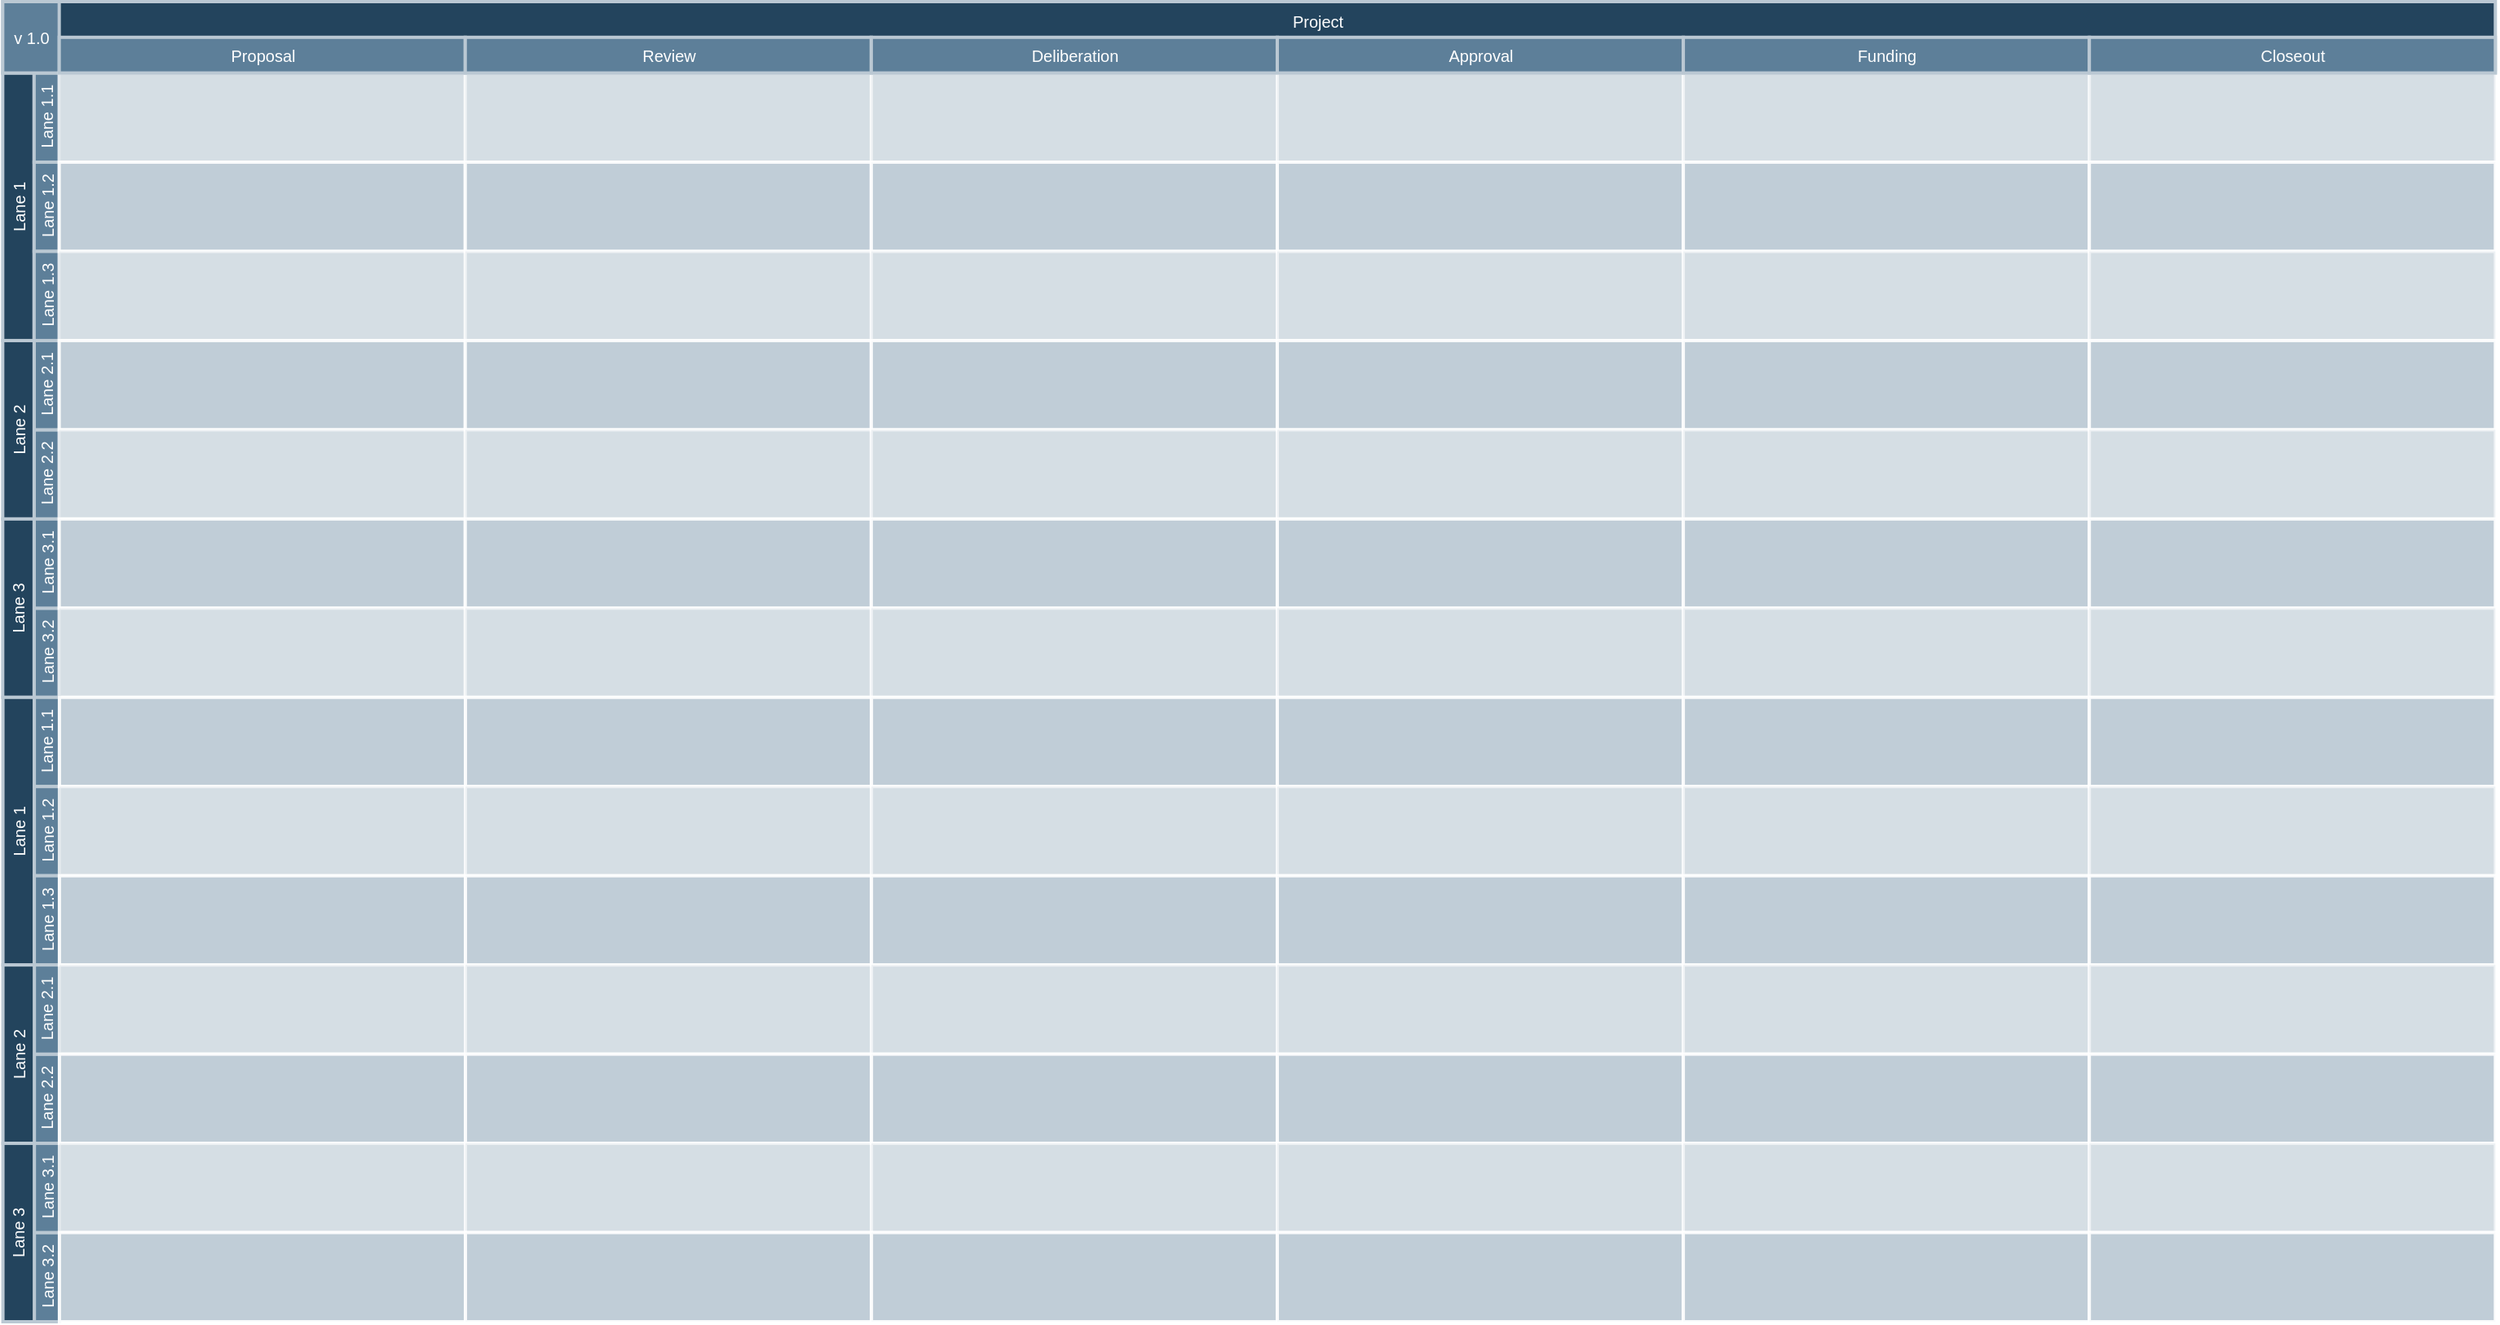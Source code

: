 <mxfile version="24.7.10">
  <diagram id="6a731a19-8d31-9384-78a2-239565b7b9f0" name="Page-1">
    <mxGraphModel dx="3460" dy="1936" grid="1" gridSize="10" guides="1" tooltips="1" connect="1" arrows="1" fold="1" page="1" pageScale="1" pageWidth="1600" pageHeight="900" background="none" math="0" shadow="0">
      <root>
        <mxCell id="0" />
        <mxCell id="1" parent="0" />
        <mxCell id="11IpipOqJez2AS0h7bXD-445" value="" style="group;fontSize=10;" vertex="1" connectable="0" parent="1">
          <mxGeometry x="-1570.33" y="-840" width="1529.11" height="810" as="geometry" />
        </mxCell>
        <mxCell id="56" value="Project&#xa;" style="strokeColor=#BAC8D3;fillColor=#23445D;fontSize=10;strokeWidth=2;fontFamily=Helvetica;html=1;fontColor=#FFFFFF;fontStyle=0;spacingBottom=8;spacingRight=0;spacingLeft=83;" parent="11IpipOqJez2AS0h7bXD-445" vertex="1">
          <mxGeometry width="1528.982" height="43.784" as="geometry" />
        </mxCell>
        <mxCell id="57" value="Lane 1" style="strokeColor=#BAC8D3;fillColor=#23445D;fontSize=10;strokeWidth=2;horizontal=0;fontFamily=Helvetica;html=1;fontColor=#FFFFFF;fontStyle=0" parent="11IpipOqJez2AS0h7bXD-445" vertex="1">
          <mxGeometry y="43.784" width="19.257" height="164.189" as="geometry" />
        </mxCell>
        <mxCell id="58" value="Lane 1.1" style="strokeColor=#BAC8D3;fillColor=#5d7f99;fontSize=10;strokeWidth=2;horizontal=0;fontFamily=Helvetica;html=1;labelBackgroundColor=none;fontColor=#FFFFFF;" parent="11IpipOqJez2AS0h7bXD-445" vertex="1">
          <mxGeometry x="19.257" y="43.784" width="15.405" height="54.73" as="geometry" />
        </mxCell>
        <mxCell id="59" value="v 1.0" style="strokeColor=#BAC8D3;fillColor=#5d7f99;fontSize=10;strokeWidth=2;fontFamily=Helvetica;html=1;labelBackgroundColor=none;fontColor=#FFFFFF;" parent="11IpipOqJez2AS0h7bXD-445" vertex="1">
          <mxGeometry width="34.662" height="43.784" as="geometry" />
        </mxCell>
        <mxCell id="60" value="Lane 1.2" style="strokeColor=#BAC8D3;fillColor=#5d7f99;fontSize=10;strokeWidth=2;horizontal=0;fontFamily=Helvetica;html=1;labelBackgroundColor=none;fontColor=#FFFFFF;" parent="11IpipOqJez2AS0h7bXD-445" vertex="1">
          <mxGeometry x="19.257" y="98.514" width="15.405" height="54.73" as="geometry" />
        </mxCell>
        <mxCell id="61" value="Lane 1.3" style="strokeColor=#BAC8D3;fillColor=#5d7f99;fontSize=10;strokeWidth=2;horizontal=0;fontFamily=Helvetica;html=1;labelBackgroundColor=none;fontColor=#FFFFFF;" parent="11IpipOqJez2AS0h7bXD-445" vertex="1">
          <mxGeometry x="19.257" y="153.243" width="15.405" height="54.73" as="geometry" />
        </mxCell>
        <mxCell id="62" value="Lane 2.2" style="strokeColor=#BAC8D3;fillColor=#5d7f99;fontSize=10;strokeWidth=2;horizontal=0;fontFamily=Helvetica;html=1;labelBackgroundColor=none;fontColor=#FFFFFF;" parent="11IpipOqJez2AS0h7bXD-445" vertex="1">
          <mxGeometry x="19.257" y="262.703" width="15.405" height="54.73" as="geometry" />
        </mxCell>
        <mxCell id="63" value="Lane 2.1" style="strokeColor=#BAC8D3;fillColor=#5d7f99;fontSize=10;strokeWidth=2;horizontal=0;fontFamily=Helvetica;html=1;labelBackgroundColor=none;fontColor=#FFFFFF;" parent="11IpipOqJez2AS0h7bXD-445" vertex="1">
          <mxGeometry x="19.257" y="207.973" width="15.405" height="54.73" as="geometry" />
        </mxCell>
        <mxCell id="64" value="Lane 2" style="strokeColor=#BAC8D3;fillColor=#23445D;fontSize=10;strokeWidth=2;horizontal=0;fontFamily=Helvetica;html=1;fontColor=#FFFFFF;fontStyle=0" parent="11IpipOqJez2AS0h7bXD-445" vertex="1">
          <mxGeometry y="207.973" width="19.257" height="109.459" as="geometry" />
        </mxCell>
        <mxCell id="65" value="Lane 3.2" style="strokeColor=#BAC8D3;fillColor=#5d7f99;fontSize=10;strokeWidth=2;horizontal=0;fontFamily=Helvetica;html=1;labelBackgroundColor=none;fontColor=#FFFFFF;" parent="11IpipOqJez2AS0h7bXD-445" vertex="1">
          <mxGeometry x="19.257" y="372.162" width="15.405" height="54.73" as="geometry" />
        </mxCell>
        <mxCell id="66" value="Lane 3.1" style="strokeColor=#BAC8D3;fillColor=#5d7f99;fontSize=10;strokeWidth=2;horizontal=0;fontFamily=Helvetica;html=1;labelBackgroundColor=none;fontColor=#FFFFFF;" parent="11IpipOqJez2AS0h7bXD-445" vertex="1">
          <mxGeometry x="19.257" y="317.432" width="15.405" height="54.73" as="geometry" />
        </mxCell>
        <mxCell id="67" value="Lane 3" style="strokeColor=#BAC8D3;fillColor=#23445D;fontSize=10;strokeWidth=2;horizontal=0;fontFamily=Helvetica;html=1;fontColor=#FFFFFF;fontStyle=0" parent="11IpipOqJez2AS0h7bXD-445" vertex="1">
          <mxGeometry y="317.432" width="19.257" height="109.459" as="geometry" />
        </mxCell>
        <mxCell id="68" value="" style="strokeColor=#FFFFFF;fillColor=#BAC8D3;fontSize=10;strokeWidth=2;fontFamily=Helvetica;html=1;opacity=60;" parent="11IpipOqJez2AS0h7bXD-445" vertex="1">
          <mxGeometry x="34.662" y="43.784" width="249.053" height="54.73" as="geometry" />
        </mxCell>
        <mxCell id="69" value="" style="strokeColor=#FFFFFF;fillColor=#BAC8D3;fontSize=10;strokeWidth=2;fontFamily=Helvetica;html=1;opacity=90;" parent="11IpipOqJez2AS0h7bXD-445" vertex="1">
          <mxGeometry x="34.662" y="98.514" width="249.053" height="54.73" as="geometry" />
        </mxCell>
        <mxCell id="70" value="" style="strokeColor=#FFFFFF;fillColor=#BAC8D3;fontSize=10;strokeWidth=2;fontFamily=Helvetica;html=1;opacity=60;" parent="11IpipOqJez2AS0h7bXD-445" vertex="1">
          <mxGeometry x="34.662" y="153.243" width="249.053" height="54.73" as="geometry" />
        </mxCell>
        <mxCell id="71" value="" style="strokeColor=#FFFFFF;fillColor=#BAC8D3;fontSize=10;strokeWidth=2;fontFamily=Helvetica;html=1;opacity=90;" parent="11IpipOqJez2AS0h7bXD-445" vertex="1">
          <mxGeometry x="34.662" y="207.973" width="249.053" height="54.73" as="geometry" />
        </mxCell>
        <mxCell id="72" value="" style="strokeColor=#FFFFFF;fillColor=#BAC8D3;fontSize=10;strokeWidth=2;fontFamily=Helvetica;html=1;opacity=60;" parent="11IpipOqJez2AS0h7bXD-445" vertex="1">
          <mxGeometry x="34.662" y="262.703" width="249.053" height="54.73" as="geometry" />
        </mxCell>
        <mxCell id="73" value="" style="strokeColor=#FFFFFF;fillColor=#BAC8D3;fontSize=10;strokeWidth=2;fontFamily=Helvetica;html=1;opacity=90;" parent="11IpipOqJez2AS0h7bXD-445" vertex="1">
          <mxGeometry x="34.662" y="317.432" width="249.053" height="54.73" as="geometry" />
        </mxCell>
        <mxCell id="74" value="" style="strokeColor=#FFFFFF;fillColor=#BAC8D3;fontSize=10;strokeWidth=2;fontFamily=Helvetica;html=1;opacity=60;" parent="11IpipOqJez2AS0h7bXD-445" vertex="1">
          <mxGeometry x="34.662" y="372.162" width="249.053" height="54.73" as="geometry" />
        </mxCell>
        <mxCell id="75" value="" style="strokeColor=#FFFFFF;fillColor=#BAC8D3;fontSize=10;strokeWidth=2;fontFamily=Helvetica;html=1;opacity=60;" parent="11IpipOqJez2AS0h7bXD-445" vertex="1">
          <mxGeometry x="283.715" y="43.784" width="249.182" height="54.73" as="geometry" />
        </mxCell>
        <mxCell id="76" value="" style="strokeColor=#FFFFFF;fillColor=#BAC8D3;fontSize=10;strokeWidth=2;fontFamily=Helvetica;html=1;opacity=90;" parent="11IpipOqJez2AS0h7bXD-445" vertex="1">
          <mxGeometry x="283.715" y="98.514" width="249.053" height="54.73" as="geometry" />
        </mxCell>
        <mxCell id="77" value="" style="strokeColor=#FFFFFF;fillColor=#BAC8D3;fontSize=10;strokeWidth=2;fontFamily=Helvetica;html=1;opacity=60;" parent="11IpipOqJez2AS0h7bXD-445" vertex="1">
          <mxGeometry x="283.715" y="153.243" width="249.053" height="54.73" as="geometry" />
        </mxCell>
        <mxCell id="78" value="" style="strokeColor=#FFFFFF;fillColor=#BAC8D3;fontSize=10;strokeWidth=2;fontFamily=Helvetica;html=1;opacity=90;" parent="11IpipOqJez2AS0h7bXD-445" vertex="1">
          <mxGeometry x="283.715" y="207.973" width="249.053" height="54.73" as="geometry" />
        </mxCell>
        <mxCell id="79" value="" style="strokeColor=#FFFFFF;fillColor=#BAC8D3;fontSize=10;strokeWidth=2;fontFamily=Helvetica;html=1;opacity=60;" parent="11IpipOqJez2AS0h7bXD-445" vertex="1">
          <mxGeometry x="283.715" y="262.703" width="249.053" height="54.73" as="geometry" />
        </mxCell>
        <mxCell id="80" value="" style="strokeColor=#FFFFFF;fillColor=#BAC8D3;fontSize=10;strokeWidth=2;fontFamily=Helvetica;html=1;opacity=90;" parent="11IpipOqJez2AS0h7bXD-445" vertex="1">
          <mxGeometry x="283.715" y="317.432" width="249.053" height="54.73" as="geometry" />
        </mxCell>
        <mxCell id="81" value="" style="strokeColor=#FFFFFF;fillColor=#BAC8D3;fontSize=10;strokeWidth=2;fontFamily=Helvetica;html=1;opacity=60;fontStyle=4" parent="11IpipOqJez2AS0h7bXD-445" vertex="1">
          <mxGeometry x="283.715" y="372.162" width="249.053" height="54.73" as="geometry" />
        </mxCell>
        <mxCell id="82" value="" style="strokeColor=#FFFFFF;fillColor=#BAC8D3;fontSize=10;strokeWidth=2;fontFamily=Helvetica;html=1;opacity=60;" parent="11IpipOqJez2AS0h7bXD-445" vertex="1">
          <mxGeometry x="532.769" y="43.784" width="249.182" height="54.73" as="geometry" />
        </mxCell>
        <mxCell id="83" value="" style="strokeColor=#FFFFFF;fillColor=#BAC8D3;fontSize=10;strokeWidth=2;fontFamily=Helvetica;html=1;opacity=90;" parent="11IpipOqJez2AS0h7bXD-445" vertex="1">
          <mxGeometry x="532.769" y="98.514" width="249.053" height="54.73" as="geometry" />
        </mxCell>
        <mxCell id="84" value="" style="strokeColor=#FFFFFF;fillColor=#BAC8D3;fontSize=10;strokeWidth=2;fontFamily=Helvetica;html=1;opacity=60;" parent="11IpipOqJez2AS0h7bXD-445" vertex="1">
          <mxGeometry x="532.769" y="153.243" width="249.053" height="54.73" as="geometry" />
        </mxCell>
        <mxCell id="85" value="" style="strokeColor=#FFFFFF;fillColor=#BAC8D3;fontSize=10;strokeWidth=2;fontFamily=Helvetica;html=1;opacity=90;" parent="11IpipOqJez2AS0h7bXD-445" vertex="1">
          <mxGeometry x="532.769" y="207.973" width="249.053" height="54.73" as="geometry" />
        </mxCell>
        <mxCell id="86" value="" style="strokeColor=#FFFFFF;fillColor=#BAC8D3;fontSize=10;strokeWidth=2;fontFamily=Helvetica;html=1;opacity=60;" parent="11IpipOqJez2AS0h7bXD-445" vertex="1">
          <mxGeometry x="532.769" y="262.703" width="249.053" height="54.73" as="geometry" />
        </mxCell>
        <mxCell id="87" value="" style="strokeColor=#FFFFFF;fillColor=#BAC8D3;fontSize=10;strokeWidth=2;fontFamily=Helvetica;html=1;opacity=90;" parent="11IpipOqJez2AS0h7bXD-445" vertex="1">
          <mxGeometry x="532.769" y="317.432" width="249.053" height="54.73" as="geometry" />
        </mxCell>
        <mxCell id="88" value="" style="strokeColor=#FFFFFF;fillColor=#BAC8D3;fontSize=10;strokeWidth=2;fontFamily=Helvetica;html=1;opacity=60;fontStyle=4" parent="11IpipOqJez2AS0h7bXD-445" vertex="1">
          <mxGeometry x="532.769" y="372.162" width="249.053" height="54.73" as="geometry" />
        </mxCell>
        <mxCell id="140" value="" style="group;fontSize=10;" parent="11IpipOqJez2AS0h7bXD-445" vertex="1" connectable="0">
          <mxGeometry x="34.662" y="21.892" width="249.053" height="21.892" as="geometry" />
        </mxCell>
        <mxCell id="141" value="Proposal" style="strokeColor=#BAC8D3;fillColor=#5d7f99;fontSize=10;strokeWidth=2;fontFamily=Helvetica;html=1;labelBackgroundColor=none;fontColor=#FFFFFF;" parent="140" vertex="1">
          <mxGeometry width="249.053" height="21.892" as="geometry" />
        </mxCell>
        <mxCell id="142" value="Review" style="strokeColor=#BAC8D3;fillColor=#5d7f99;fontSize=10;strokeWidth=2;fontFamily=Helvetica;html=1;labelBackgroundColor=none;fontColor=#FFFFFF;" parent="140" vertex="1">
          <mxGeometry x="249.053" width="249.053" height="21.892" as="geometry" />
        </mxCell>
        <mxCell id="143" value="Deliberation" style="strokeColor=#BAC8D3;fillColor=#5d7f99;fontSize=10;strokeWidth=2;fontFamily=Helvetica;html=1;labelBackgroundColor=none;fontColor=#FFFFFF;" parent="140" vertex="1">
          <mxGeometry x="498.106" width="249.053" height="21.892" as="geometry" />
        </mxCell>
        <mxCell id="11IpipOqJez2AS0h7bXD-148" value="Lane 1" style="strokeColor=#BAC8D3;fillColor=#23445D;fontSize=10;strokeWidth=2;horizontal=0;fontFamily=Helvetica;html=1;fontColor=#FFFFFF;fontStyle=0" vertex="1" parent="11IpipOqJez2AS0h7bXD-445">
          <mxGeometry x="0.127" y="426.892" width="19.257" height="164.189" as="geometry" />
        </mxCell>
        <mxCell id="11IpipOqJez2AS0h7bXD-149" value="Lane 1.1" style="strokeColor=#BAC8D3;fillColor=#5d7f99;fontSize=10;strokeWidth=2;horizontal=0;fontFamily=Helvetica;html=1;labelBackgroundColor=none;fontColor=#FFFFFF;" vertex="1" parent="11IpipOqJez2AS0h7bXD-445">
          <mxGeometry x="19.384" y="426.892" width="15.405" height="54.73" as="geometry" />
        </mxCell>
        <mxCell id="11IpipOqJez2AS0h7bXD-151" value="Lane 1.2" style="strokeColor=#BAC8D3;fillColor=#5d7f99;fontSize=10;strokeWidth=2;horizontal=0;fontFamily=Helvetica;html=1;labelBackgroundColor=none;fontColor=#FFFFFF;" vertex="1" parent="11IpipOqJez2AS0h7bXD-445">
          <mxGeometry x="19.384" y="481.622" width="15.405" height="54.73" as="geometry" />
        </mxCell>
        <mxCell id="11IpipOqJez2AS0h7bXD-152" value="Lane 1.3" style="strokeColor=#BAC8D3;fillColor=#5d7f99;fontSize=10;strokeWidth=2;horizontal=0;fontFamily=Helvetica;html=1;labelBackgroundColor=none;fontColor=#FFFFFF;" vertex="1" parent="11IpipOqJez2AS0h7bXD-445">
          <mxGeometry x="19.384" y="536.351" width="15.405" height="54.73" as="geometry" />
        </mxCell>
        <mxCell id="11IpipOqJez2AS0h7bXD-153" value="Lane 2.2" style="strokeColor=#BAC8D3;fillColor=#5d7f99;fontSize=10;strokeWidth=2;horizontal=0;fontFamily=Helvetica;html=1;labelBackgroundColor=none;fontColor=#FFFFFF;" vertex="1" parent="11IpipOqJez2AS0h7bXD-445">
          <mxGeometry x="19.384" y="645.811" width="15.405" height="54.73" as="geometry" />
        </mxCell>
        <mxCell id="11IpipOqJez2AS0h7bXD-154" value="Lane 2.1" style="strokeColor=#BAC8D3;fillColor=#5d7f99;fontSize=10;strokeWidth=2;horizontal=0;fontFamily=Helvetica;html=1;labelBackgroundColor=none;fontColor=#FFFFFF;" vertex="1" parent="11IpipOqJez2AS0h7bXD-445">
          <mxGeometry x="19.384" y="591.081" width="15.405" height="54.73" as="geometry" />
        </mxCell>
        <mxCell id="11IpipOqJez2AS0h7bXD-155" value="Lane 2" style="strokeColor=#BAC8D3;fillColor=#23445D;fontSize=10;strokeWidth=2;horizontal=0;fontFamily=Helvetica;html=1;fontColor=#FFFFFF;fontStyle=0" vertex="1" parent="11IpipOqJez2AS0h7bXD-445">
          <mxGeometry x="0.127" y="591.081" width="19.257" height="109.459" as="geometry" />
        </mxCell>
        <mxCell id="11IpipOqJez2AS0h7bXD-156" value="Lane 3.2" style="strokeColor=#BAC8D3;fillColor=#5d7f99;fontSize=10;strokeWidth=2;horizontal=0;fontFamily=Helvetica;html=1;labelBackgroundColor=none;fontColor=#FFFFFF;" vertex="1" parent="11IpipOqJez2AS0h7bXD-445">
          <mxGeometry x="19.384" y="755.27" width="15.405" height="54.73" as="geometry" />
        </mxCell>
        <mxCell id="11IpipOqJez2AS0h7bXD-157" value="Lane 3.1" style="strokeColor=#BAC8D3;fillColor=#5d7f99;fontSize=10;strokeWidth=2;horizontal=0;fontFamily=Helvetica;html=1;labelBackgroundColor=none;fontColor=#FFFFFF;" vertex="1" parent="11IpipOqJez2AS0h7bXD-445">
          <mxGeometry x="19.384" y="700.541" width="15.405" height="54.73" as="geometry" />
        </mxCell>
        <mxCell id="11IpipOqJez2AS0h7bXD-158" value="Lane 3" style="strokeColor=#BAC8D3;fillColor=#23445D;fontSize=10;strokeWidth=2;horizontal=0;fontFamily=Helvetica;html=1;fontColor=#FFFFFF;fontStyle=0" vertex="1" parent="11IpipOqJez2AS0h7bXD-445">
          <mxGeometry x="0.127" y="700.541" width="19.257" height="109.459" as="geometry" />
        </mxCell>
        <mxCell id="11IpipOqJez2AS0h7bXD-159" value="" style="strokeColor=#FFFFFF;fillColor=#BAC8D3;fontSize=10;strokeWidth=2;fontFamily=Helvetica;html=1;opacity=60;" vertex="1" parent="11IpipOqJez2AS0h7bXD-445">
          <mxGeometry x="781.822" y="43.784" width="249.053" height="54.73" as="geometry" />
        </mxCell>
        <mxCell id="11IpipOqJez2AS0h7bXD-160" value="" style="strokeColor=#FFFFFF;fillColor=#BAC8D3;fontSize=10;strokeWidth=2;fontFamily=Helvetica;html=1;opacity=90;" vertex="1" parent="11IpipOqJez2AS0h7bXD-445">
          <mxGeometry x="781.822" y="98.514" width="249.053" height="54.73" as="geometry" />
        </mxCell>
        <mxCell id="11IpipOqJez2AS0h7bXD-161" value="" style="strokeColor=#FFFFFF;fillColor=#BAC8D3;fontSize=10;strokeWidth=2;fontFamily=Helvetica;html=1;opacity=60;" vertex="1" parent="11IpipOqJez2AS0h7bXD-445">
          <mxGeometry x="781.822" y="153.243" width="249.053" height="54.73" as="geometry" />
        </mxCell>
        <mxCell id="11IpipOqJez2AS0h7bXD-162" value="" style="strokeColor=#FFFFFF;fillColor=#BAC8D3;fontSize=10;strokeWidth=2;fontFamily=Helvetica;html=1;opacity=90;" vertex="1" parent="11IpipOqJez2AS0h7bXD-445">
          <mxGeometry x="781.822" y="207.973" width="249.053" height="54.73" as="geometry" />
        </mxCell>
        <mxCell id="11IpipOqJez2AS0h7bXD-163" value="" style="strokeColor=#FFFFFF;fillColor=#BAC8D3;fontSize=10;strokeWidth=2;fontFamily=Helvetica;html=1;opacity=60;" vertex="1" parent="11IpipOqJez2AS0h7bXD-445">
          <mxGeometry x="781.822" y="262.703" width="249.053" height="54.73" as="geometry" />
        </mxCell>
        <mxCell id="11IpipOqJez2AS0h7bXD-164" value="" style="strokeColor=#FFFFFF;fillColor=#BAC8D3;fontSize=10;strokeWidth=2;fontFamily=Helvetica;html=1;opacity=90;" vertex="1" parent="11IpipOqJez2AS0h7bXD-445">
          <mxGeometry x="781.822" y="317.432" width="249.053" height="54.73" as="geometry" />
        </mxCell>
        <mxCell id="11IpipOqJez2AS0h7bXD-165" value="" style="strokeColor=#FFFFFF;fillColor=#BAC8D3;fontSize=10;strokeWidth=2;fontFamily=Helvetica;html=1;opacity=60;" vertex="1" parent="11IpipOqJez2AS0h7bXD-445">
          <mxGeometry x="781.822" y="372.162" width="249.053" height="54.73" as="geometry" />
        </mxCell>
        <mxCell id="11IpipOqJez2AS0h7bXD-166" value="" style="strokeColor=#FFFFFF;fillColor=#BAC8D3;fontSize=10;strokeWidth=2;fontFamily=Helvetica;html=1;opacity=60;" vertex="1" parent="11IpipOqJez2AS0h7bXD-445">
          <mxGeometry x="1030.875" y="43.784" width="249.182" height="54.73" as="geometry" />
        </mxCell>
        <mxCell id="11IpipOqJez2AS0h7bXD-167" value="" style="strokeColor=#FFFFFF;fillColor=#BAC8D3;fontSize=10;strokeWidth=2;fontFamily=Helvetica;html=1;opacity=90;" vertex="1" parent="11IpipOqJez2AS0h7bXD-445">
          <mxGeometry x="1030.875" y="98.514" width="249.053" height="54.73" as="geometry" />
        </mxCell>
        <mxCell id="11IpipOqJez2AS0h7bXD-168" value="" style="strokeColor=#FFFFFF;fillColor=#BAC8D3;fontSize=10;strokeWidth=2;fontFamily=Helvetica;html=1;opacity=60;" vertex="1" parent="11IpipOqJez2AS0h7bXD-445">
          <mxGeometry x="1030.875" y="153.243" width="249.053" height="54.73" as="geometry" />
        </mxCell>
        <mxCell id="11IpipOqJez2AS0h7bXD-169" value="" style="strokeColor=#FFFFFF;fillColor=#BAC8D3;fontSize=10;strokeWidth=2;fontFamily=Helvetica;html=1;opacity=90;" vertex="1" parent="11IpipOqJez2AS0h7bXD-445">
          <mxGeometry x="1030.875" y="207.973" width="249.053" height="54.73" as="geometry" />
        </mxCell>
        <mxCell id="11IpipOqJez2AS0h7bXD-170" value="" style="strokeColor=#FFFFFF;fillColor=#BAC8D3;fontSize=10;strokeWidth=2;fontFamily=Helvetica;html=1;opacity=60;" vertex="1" parent="11IpipOqJez2AS0h7bXD-445">
          <mxGeometry x="1030.875" y="262.703" width="249.053" height="54.73" as="geometry" />
        </mxCell>
        <mxCell id="11IpipOqJez2AS0h7bXD-171" value="" style="strokeColor=#FFFFFF;fillColor=#BAC8D3;fontSize=10;strokeWidth=2;fontFamily=Helvetica;html=1;opacity=90;" vertex="1" parent="11IpipOqJez2AS0h7bXD-445">
          <mxGeometry x="1030.875" y="317.432" width="249.053" height="54.73" as="geometry" />
        </mxCell>
        <mxCell id="11IpipOqJez2AS0h7bXD-172" value="" style="strokeColor=#FFFFFF;fillColor=#BAC8D3;fontSize=10;strokeWidth=2;fontFamily=Helvetica;html=1;opacity=60;fontStyle=4" vertex="1" parent="11IpipOqJez2AS0h7bXD-445">
          <mxGeometry x="1030.875" y="372.162" width="249.053" height="54.73" as="geometry" />
        </mxCell>
        <mxCell id="11IpipOqJez2AS0h7bXD-173" value="" style="strokeColor=#FFFFFF;fillColor=#BAC8D3;fontSize=10;strokeWidth=2;fontFamily=Helvetica;html=1;opacity=60;" vertex="1" parent="11IpipOqJez2AS0h7bXD-445">
          <mxGeometry x="1279.928" y="43.784" width="249.182" height="54.73" as="geometry" />
        </mxCell>
        <mxCell id="11IpipOqJez2AS0h7bXD-174" value="" style="strokeColor=#FFFFFF;fillColor=#BAC8D3;fontSize=10;strokeWidth=2;fontFamily=Helvetica;html=1;opacity=90;" vertex="1" parent="11IpipOqJez2AS0h7bXD-445">
          <mxGeometry x="1279.928" y="98.514" width="249.053" height="54.73" as="geometry" />
        </mxCell>
        <mxCell id="11IpipOqJez2AS0h7bXD-175" value="" style="strokeColor=#FFFFFF;fillColor=#BAC8D3;fontSize=10;strokeWidth=2;fontFamily=Helvetica;html=1;opacity=60;" vertex="1" parent="11IpipOqJez2AS0h7bXD-445">
          <mxGeometry x="1279.928" y="153.243" width="249.053" height="54.73" as="geometry" />
        </mxCell>
        <mxCell id="11IpipOqJez2AS0h7bXD-176" value="" style="strokeColor=#FFFFFF;fillColor=#BAC8D3;fontSize=10;strokeWidth=2;fontFamily=Helvetica;html=1;opacity=90;" vertex="1" parent="11IpipOqJez2AS0h7bXD-445">
          <mxGeometry x="1279.928" y="207.973" width="249.053" height="54.73" as="geometry" />
        </mxCell>
        <mxCell id="11IpipOqJez2AS0h7bXD-177" value="" style="strokeColor=#FFFFFF;fillColor=#BAC8D3;fontSize=10;strokeWidth=2;fontFamily=Helvetica;html=1;opacity=60;" vertex="1" parent="11IpipOqJez2AS0h7bXD-445">
          <mxGeometry x="1279.928" y="262.703" width="249.053" height="54.73" as="geometry" />
        </mxCell>
        <mxCell id="11IpipOqJez2AS0h7bXD-178" value="" style="strokeColor=#FFFFFF;fillColor=#BAC8D3;fontSize=10;strokeWidth=2;fontFamily=Helvetica;html=1;opacity=90;" vertex="1" parent="11IpipOqJez2AS0h7bXD-445">
          <mxGeometry x="1279.928" y="317.432" width="249.053" height="54.73" as="geometry" />
        </mxCell>
        <mxCell id="11IpipOqJez2AS0h7bXD-179" value="" style="strokeColor=#FFFFFF;fillColor=#BAC8D3;fontSize=10;strokeWidth=2;fontFamily=Helvetica;html=1;opacity=60;fontStyle=4" vertex="1" parent="11IpipOqJez2AS0h7bXD-445">
          <mxGeometry x="1279.928" y="372.162" width="249.053" height="54.73" as="geometry" />
        </mxCell>
        <mxCell id="11IpipOqJez2AS0h7bXD-231" value="" style="group;fontSize=10;" vertex="1" connectable="0" parent="11IpipOqJez2AS0h7bXD-445">
          <mxGeometry x="781.822" y="21.892" width="249.053" height="21.892" as="geometry" />
        </mxCell>
        <mxCell id="11IpipOqJez2AS0h7bXD-232" value="Approval" style="strokeColor=#BAC8D3;fillColor=#5d7f99;fontSize=10;strokeWidth=2;fontFamily=Helvetica;html=1;labelBackgroundColor=none;fontColor=#FFFFFF;" vertex="1" parent="11IpipOqJez2AS0h7bXD-231">
          <mxGeometry width="249.053" height="21.892" as="geometry" />
        </mxCell>
        <mxCell id="11IpipOqJez2AS0h7bXD-233" value="Funding" style="strokeColor=#BAC8D3;fillColor=#5d7f99;fontSize=10;strokeWidth=2;fontFamily=Helvetica;html=1;labelBackgroundColor=none;fontColor=#FFFFFF;" vertex="1" parent="11IpipOqJez2AS0h7bXD-231">
          <mxGeometry x="249.053" width="249.053" height="21.892" as="geometry" />
        </mxCell>
        <mxCell id="11IpipOqJez2AS0h7bXD-234" value="Closeout" style="strokeColor=#BAC8D3;fillColor=#5d7f99;fontSize=10;strokeWidth=2;fontFamily=Helvetica;html=1;labelBackgroundColor=none;fontColor=#FFFFFF;" vertex="1" parent="11IpipOqJez2AS0h7bXD-231">
          <mxGeometry x="498.106" width="249.053" height="21.892" as="geometry" />
        </mxCell>
        <mxCell id="11IpipOqJez2AS0h7bXD-236" value="" style="strokeColor=#FFFFFF;fillColor=#BAC8D3;fontSize=10;strokeWidth=2;fontFamily=Helvetica;html=1;opacity=90;" vertex="1" parent="11IpipOqJez2AS0h7bXD-445">
          <mxGeometry x="34.789" y="426.892" width="249.053" height="54.73" as="geometry" />
        </mxCell>
        <mxCell id="11IpipOqJez2AS0h7bXD-237" value="" style="strokeColor=#FFFFFF;fillColor=#BAC8D3;fontSize=10;strokeWidth=2;fontFamily=Helvetica;html=1;opacity=60;" vertex="1" parent="11IpipOqJez2AS0h7bXD-445">
          <mxGeometry x="34.789" y="481.622" width="249.053" height="54.73" as="geometry" />
        </mxCell>
        <mxCell id="11IpipOqJez2AS0h7bXD-238" value="" style="strokeColor=#FFFFFF;fillColor=#BAC8D3;fontSize=10;strokeWidth=2;fontFamily=Helvetica;html=1;opacity=90;" vertex="1" parent="11IpipOqJez2AS0h7bXD-445">
          <mxGeometry x="34.789" y="536.351" width="249.053" height="54.73" as="geometry" />
        </mxCell>
        <mxCell id="11IpipOqJez2AS0h7bXD-239" value="" style="strokeColor=#FFFFFF;fillColor=#BAC8D3;fontSize=10;strokeWidth=2;fontFamily=Helvetica;html=1;opacity=60;" vertex="1" parent="11IpipOqJez2AS0h7bXD-445">
          <mxGeometry x="34.789" y="591.081" width="249.053" height="54.73" as="geometry" />
        </mxCell>
        <mxCell id="11IpipOqJez2AS0h7bXD-240" value="" style="strokeColor=#FFFFFF;fillColor=#BAC8D3;fontSize=10;strokeWidth=2;fontFamily=Helvetica;html=1;opacity=90;" vertex="1" parent="11IpipOqJez2AS0h7bXD-445">
          <mxGeometry x="34.789" y="645.811" width="249.053" height="54.73" as="geometry" />
        </mxCell>
        <mxCell id="11IpipOqJez2AS0h7bXD-241" value="" style="strokeColor=#FFFFFF;fillColor=#BAC8D3;fontSize=10;strokeWidth=2;fontFamily=Helvetica;html=1;opacity=60;" vertex="1" parent="11IpipOqJez2AS0h7bXD-445">
          <mxGeometry x="34.789" y="700.541" width="249.053" height="54.73" as="geometry" />
        </mxCell>
        <mxCell id="11IpipOqJez2AS0h7bXD-243" value="" style="strokeColor=#FFFFFF;fillColor=#BAC8D3;fontSize=10;strokeWidth=2;fontFamily=Helvetica;html=1;opacity=90;" vertex="1" parent="11IpipOqJez2AS0h7bXD-445">
          <mxGeometry x="283.842" y="426.892" width="249.053" height="54.73" as="geometry" />
        </mxCell>
        <mxCell id="11IpipOqJez2AS0h7bXD-244" value="" style="strokeColor=#FFFFFF;fillColor=#BAC8D3;fontSize=10;strokeWidth=2;fontFamily=Helvetica;html=1;opacity=60;" vertex="1" parent="11IpipOqJez2AS0h7bXD-445">
          <mxGeometry x="283.842" y="481.622" width="249.053" height="54.73" as="geometry" />
        </mxCell>
        <mxCell id="11IpipOqJez2AS0h7bXD-245" value="" style="strokeColor=#FFFFFF;fillColor=#BAC8D3;fontSize=10;strokeWidth=2;fontFamily=Helvetica;html=1;opacity=90;" vertex="1" parent="11IpipOqJez2AS0h7bXD-445">
          <mxGeometry x="283.842" y="536.351" width="249.053" height="54.73" as="geometry" />
        </mxCell>
        <mxCell id="11IpipOqJez2AS0h7bXD-246" value="" style="strokeColor=#FFFFFF;fillColor=#BAC8D3;fontSize=10;strokeWidth=2;fontFamily=Helvetica;html=1;opacity=60;" vertex="1" parent="11IpipOqJez2AS0h7bXD-445">
          <mxGeometry x="283.842" y="591.081" width="249.053" height="54.73" as="geometry" />
        </mxCell>
        <mxCell id="11IpipOqJez2AS0h7bXD-247" value="" style="strokeColor=#FFFFFF;fillColor=#BAC8D3;fontSize=10;strokeWidth=2;fontFamily=Helvetica;html=1;opacity=90;" vertex="1" parent="11IpipOqJez2AS0h7bXD-445">
          <mxGeometry x="283.842" y="645.811" width="249.053" height="54.73" as="geometry" />
        </mxCell>
        <mxCell id="11IpipOqJez2AS0h7bXD-248" value="" style="strokeColor=#FFFFFF;fillColor=#BAC8D3;fontSize=10;strokeWidth=2;fontFamily=Helvetica;html=1;opacity=60;fontStyle=4" vertex="1" parent="11IpipOqJez2AS0h7bXD-445">
          <mxGeometry x="283.842" y="700.541" width="249.053" height="54.73" as="geometry" />
        </mxCell>
        <mxCell id="11IpipOqJez2AS0h7bXD-250" value="" style="strokeColor=#FFFFFF;fillColor=#BAC8D3;fontSize=10;strokeWidth=2;fontFamily=Helvetica;html=1;opacity=90;" vertex="1" parent="11IpipOqJez2AS0h7bXD-445">
          <mxGeometry x="532.896" y="426.892" width="249.053" height="54.73" as="geometry" />
        </mxCell>
        <mxCell id="11IpipOqJez2AS0h7bXD-251" value="" style="strokeColor=#FFFFFF;fillColor=#BAC8D3;fontSize=10;strokeWidth=2;fontFamily=Helvetica;html=1;opacity=60;" vertex="1" parent="11IpipOqJez2AS0h7bXD-445">
          <mxGeometry x="532.896" y="481.622" width="249.053" height="54.73" as="geometry" />
        </mxCell>
        <mxCell id="11IpipOqJez2AS0h7bXD-252" value="" style="strokeColor=#FFFFFF;fillColor=#BAC8D3;fontSize=10;strokeWidth=2;fontFamily=Helvetica;html=1;opacity=90;" vertex="1" parent="11IpipOqJez2AS0h7bXD-445">
          <mxGeometry x="532.896" y="536.351" width="249.053" height="54.73" as="geometry" />
        </mxCell>
        <mxCell id="11IpipOqJez2AS0h7bXD-253" value="" style="strokeColor=#FFFFFF;fillColor=#BAC8D3;fontSize=10;strokeWidth=2;fontFamily=Helvetica;html=1;opacity=60;" vertex="1" parent="11IpipOqJez2AS0h7bXD-445">
          <mxGeometry x="532.896" y="591.081" width="249.053" height="54.73" as="geometry" />
        </mxCell>
        <mxCell id="11IpipOqJez2AS0h7bXD-254" value="" style="strokeColor=#FFFFFF;fillColor=#BAC8D3;fontSize=10;strokeWidth=2;fontFamily=Helvetica;html=1;opacity=90;" vertex="1" parent="11IpipOqJez2AS0h7bXD-445">
          <mxGeometry x="532.896" y="645.811" width="249.053" height="54.73" as="geometry" />
        </mxCell>
        <mxCell id="11IpipOqJez2AS0h7bXD-255" value="" style="strokeColor=#FFFFFF;fillColor=#BAC8D3;fontSize=10;strokeWidth=2;fontFamily=Helvetica;html=1;opacity=60;fontStyle=4" vertex="1" parent="11IpipOqJez2AS0h7bXD-445">
          <mxGeometry x="532.896" y="700.541" width="249.053" height="54.73" as="geometry" />
        </mxCell>
        <mxCell id="11IpipOqJez2AS0h7bXD-311" value="" style="strokeColor=#FFFFFF;fillColor=#BAC8D3;fontSize=10;strokeWidth=2;fontFamily=Helvetica;html=1;opacity=90;" vertex="1" parent="11IpipOqJez2AS0h7bXD-445">
          <mxGeometry x="34.789" y="755.27" width="249.053" height="54.73" as="geometry" />
        </mxCell>
        <mxCell id="11IpipOqJez2AS0h7bXD-312" value="" style="strokeColor=#FFFFFF;fillColor=#BAC8D3;fontSize=10;strokeWidth=2;fontFamily=Helvetica;html=1;opacity=90;" vertex="1" parent="11IpipOqJez2AS0h7bXD-445">
          <mxGeometry x="283.842" y="755.27" width="249.053" height="54.73" as="geometry" />
        </mxCell>
        <mxCell id="11IpipOqJez2AS0h7bXD-313" value="" style="strokeColor=#FFFFFF;fillColor=#BAC8D3;fontSize=10;strokeWidth=2;fontFamily=Helvetica;html=1;opacity=90;" vertex="1" parent="11IpipOqJez2AS0h7bXD-445">
          <mxGeometry x="532.896" y="755.27" width="249.053" height="54.73" as="geometry" />
        </mxCell>
        <mxCell id="11IpipOqJez2AS0h7bXD-383" value="" style="strokeColor=#FFFFFF;fillColor=#BAC8D3;fontSize=10;strokeWidth=2;fontFamily=Helvetica;html=1;opacity=90;" vertex="1" parent="11IpipOqJez2AS0h7bXD-445">
          <mxGeometry x="781.822" y="426.892" width="249.053" height="54.73" as="geometry" />
        </mxCell>
        <mxCell id="11IpipOqJez2AS0h7bXD-384" value="" style="strokeColor=#FFFFFF;fillColor=#BAC8D3;fontSize=10;strokeWidth=2;fontFamily=Helvetica;html=1;opacity=60;" vertex="1" parent="11IpipOqJez2AS0h7bXD-445">
          <mxGeometry x="781.822" y="481.622" width="249.053" height="54.73" as="geometry" />
        </mxCell>
        <mxCell id="11IpipOqJez2AS0h7bXD-385" value="" style="strokeColor=#FFFFFF;fillColor=#BAC8D3;fontSize=10;strokeWidth=2;fontFamily=Helvetica;html=1;opacity=90;" vertex="1" parent="11IpipOqJez2AS0h7bXD-445">
          <mxGeometry x="781.822" y="536.351" width="249.053" height="54.73" as="geometry" />
        </mxCell>
        <mxCell id="11IpipOqJez2AS0h7bXD-386" value="" style="strokeColor=#FFFFFF;fillColor=#BAC8D3;fontSize=10;strokeWidth=2;fontFamily=Helvetica;html=1;opacity=60;" vertex="1" parent="11IpipOqJez2AS0h7bXD-445">
          <mxGeometry x="781.822" y="591.081" width="249.053" height="54.73" as="geometry" />
        </mxCell>
        <mxCell id="11IpipOqJez2AS0h7bXD-387" value="" style="strokeColor=#FFFFFF;fillColor=#BAC8D3;fontSize=10;strokeWidth=2;fontFamily=Helvetica;html=1;opacity=90;" vertex="1" parent="11IpipOqJez2AS0h7bXD-445">
          <mxGeometry x="781.822" y="645.811" width="249.053" height="54.73" as="geometry" />
        </mxCell>
        <mxCell id="11IpipOqJez2AS0h7bXD-388" value="" style="strokeColor=#FFFFFF;fillColor=#BAC8D3;fontSize=10;strokeWidth=2;fontFamily=Helvetica;html=1;opacity=60;" vertex="1" parent="11IpipOqJez2AS0h7bXD-445">
          <mxGeometry x="781.822" y="700.541" width="249.053" height="54.73" as="geometry" />
        </mxCell>
        <mxCell id="11IpipOqJez2AS0h7bXD-389" value="" style="strokeColor=#FFFFFF;fillColor=#BAC8D3;fontSize=10;strokeWidth=2;fontFamily=Helvetica;html=1;opacity=90;" vertex="1" parent="11IpipOqJez2AS0h7bXD-445">
          <mxGeometry x="1030.875" y="426.892" width="249.053" height="54.73" as="geometry" />
        </mxCell>
        <mxCell id="11IpipOqJez2AS0h7bXD-390" value="" style="strokeColor=#FFFFFF;fillColor=#BAC8D3;fontSize=10;strokeWidth=2;fontFamily=Helvetica;html=1;opacity=60;" vertex="1" parent="11IpipOqJez2AS0h7bXD-445">
          <mxGeometry x="1030.875" y="481.622" width="249.053" height="54.73" as="geometry" />
        </mxCell>
        <mxCell id="11IpipOqJez2AS0h7bXD-391" value="" style="strokeColor=#FFFFFF;fillColor=#BAC8D3;fontSize=10;strokeWidth=2;fontFamily=Helvetica;html=1;opacity=90;" vertex="1" parent="11IpipOqJez2AS0h7bXD-445">
          <mxGeometry x="1030.875" y="536.351" width="249.053" height="54.73" as="geometry" />
        </mxCell>
        <mxCell id="11IpipOqJez2AS0h7bXD-392" value="" style="strokeColor=#FFFFFF;fillColor=#BAC8D3;fontSize=10;strokeWidth=2;fontFamily=Helvetica;html=1;opacity=60;" vertex="1" parent="11IpipOqJez2AS0h7bXD-445">
          <mxGeometry x="1030.875" y="591.081" width="249.053" height="54.73" as="geometry" />
        </mxCell>
        <mxCell id="11IpipOqJez2AS0h7bXD-393" value="" style="strokeColor=#FFFFFF;fillColor=#BAC8D3;fontSize=10;strokeWidth=2;fontFamily=Helvetica;html=1;opacity=90;" vertex="1" parent="11IpipOqJez2AS0h7bXD-445">
          <mxGeometry x="1030.875" y="645.811" width="249.053" height="54.73" as="geometry" />
        </mxCell>
        <mxCell id="11IpipOqJez2AS0h7bXD-394" value="" style="strokeColor=#FFFFFF;fillColor=#BAC8D3;fontSize=10;strokeWidth=2;fontFamily=Helvetica;html=1;opacity=60;fontStyle=4" vertex="1" parent="11IpipOqJez2AS0h7bXD-445">
          <mxGeometry x="1030.875" y="700.541" width="249.053" height="54.73" as="geometry" />
        </mxCell>
        <mxCell id="11IpipOqJez2AS0h7bXD-395" value="" style="strokeColor=#FFFFFF;fillColor=#BAC8D3;fontSize=10;strokeWidth=2;fontFamily=Helvetica;html=1;opacity=90;" vertex="1" parent="11IpipOqJez2AS0h7bXD-445">
          <mxGeometry x="1279.928" y="426.892" width="249.053" height="54.73" as="geometry" />
        </mxCell>
        <mxCell id="11IpipOqJez2AS0h7bXD-396" value="" style="strokeColor=#FFFFFF;fillColor=#BAC8D3;fontSize=10;strokeWidth=2;fontFamily=Helvetica;html=1;opacity=60;" vertex="1" parent="11IpipOqJez2AS0h7bXD-445">
          <mxGeometry x="1279.928" y="481.622" width="249.053" height="54.73" as="geometry" />
        </mxCell>
        <mxCell id="11IpipOqJez2AS0h7bXD-397" value="" style="strokeColor=#FFFFFF;fillColor=#BAC8D3;fontSize=10;strokeWidth=2;fontFamily=Helvetica;html=1;opacity=90;" vertex="1" parent="11IpipOqJez2AS0h7bXD-445">
          <mxGeometry x="1279.928" y="536.351" width="249.053" height="54.73" as="geometry" />
        </mxCell>
        <mxCell id="11IpipOqJez2AS0h7bXD-398" value="" style="strokeColor=#FFFFFF;fillColor=#BAC8D3;fontSize=10;strokeWidth=2;fontFamily=Helvetica;html=1;opacity=60;" vertex="1" parent="11IpipOqJez2AS0h7bXD-445">
          <mxGeometry x="1279.928" y="591.081" width="249.053" height="54.73" as="geometry" />
        </mxCell>
        <mxCell id="11IpipOqJez2AS0h7bXD-399" value="" style="strokeColor=#FFFFFF;fillColor=#BAC8D3;fontSize=10;strokeWidth=2;fontFamily=Helvetica;html=1;opacity=90;" vertex="1" parent="11IpipOqJez2AS0h7bXD-445">
          <mxGeometry x="1279.928" y="645.811" width="249.053" height="54.73" as="geometry" />
        </mxCell>
        <mxCell id="11IpipOqJez2AS0h7bXD-400" value="" style="strokeColor=#FFFFFF;fillColor=#BAC8D3;fontSize=10;strokeWidth=2;fontFamily=Helvetica;html=1;opacity=60;fontStyle=4" vertex="1" parent="11IpipOqJez2AS0h7bXD-445">
          <mxGeometry x="1279.928" y="700.541" width="249.053" height="54.73" as="geometry" />
        </mxCell>
        <mxCell id="11IpipOqJez2AS0h7bXD-439" value="" style="strokeColor=#FFFFFF;fillColor=#BAC8D3;fontSize=10;strokeWidth=2;fontFamily=Helvetica;html=1;opacity=90;" vertex="1" parent="11IpipOqJez2AS0h7bXD-445">
          <mxGeometry x="781.822" y="755.27" width="249.053" height="54.73" as="geometry" />
        </mxCell>
        <mxCell id="11IpipOqJez2AS0h7bXD-440" value="" style="strokeColor=#FFFFFF;fillColor=#BAC8D3;fontSize=10;strokeWidth=2;fontFamily=Helvetica;html=1;opacity=90;" vertex="1" parent="11IpipOqJez2AS0h7bXD-445">
          <mxGeometry x="1030.875" y="755.27" width="249.053" height="54.73" as="geometry" />
        </mxCell>
        <mxCell id="11IpipOqJez2AS0h7bXD-441" value="" style="strokeColor=#FFFFFF;fillColor=#BAC8D3;fontSize=10;strokeWidth=2;fontFamily=Helvetica;html=1;opacity=90;" vertex="1" parent="11IpipOqJez2AS0h7bXD-445">
          <mxGeometry x="1279.928" y="755.27" width="249.053" height="54.73" as="geometry" />
        </mxCell>
      </root>
    </mxGraphModel>
  </diagram>
</mxfile>
